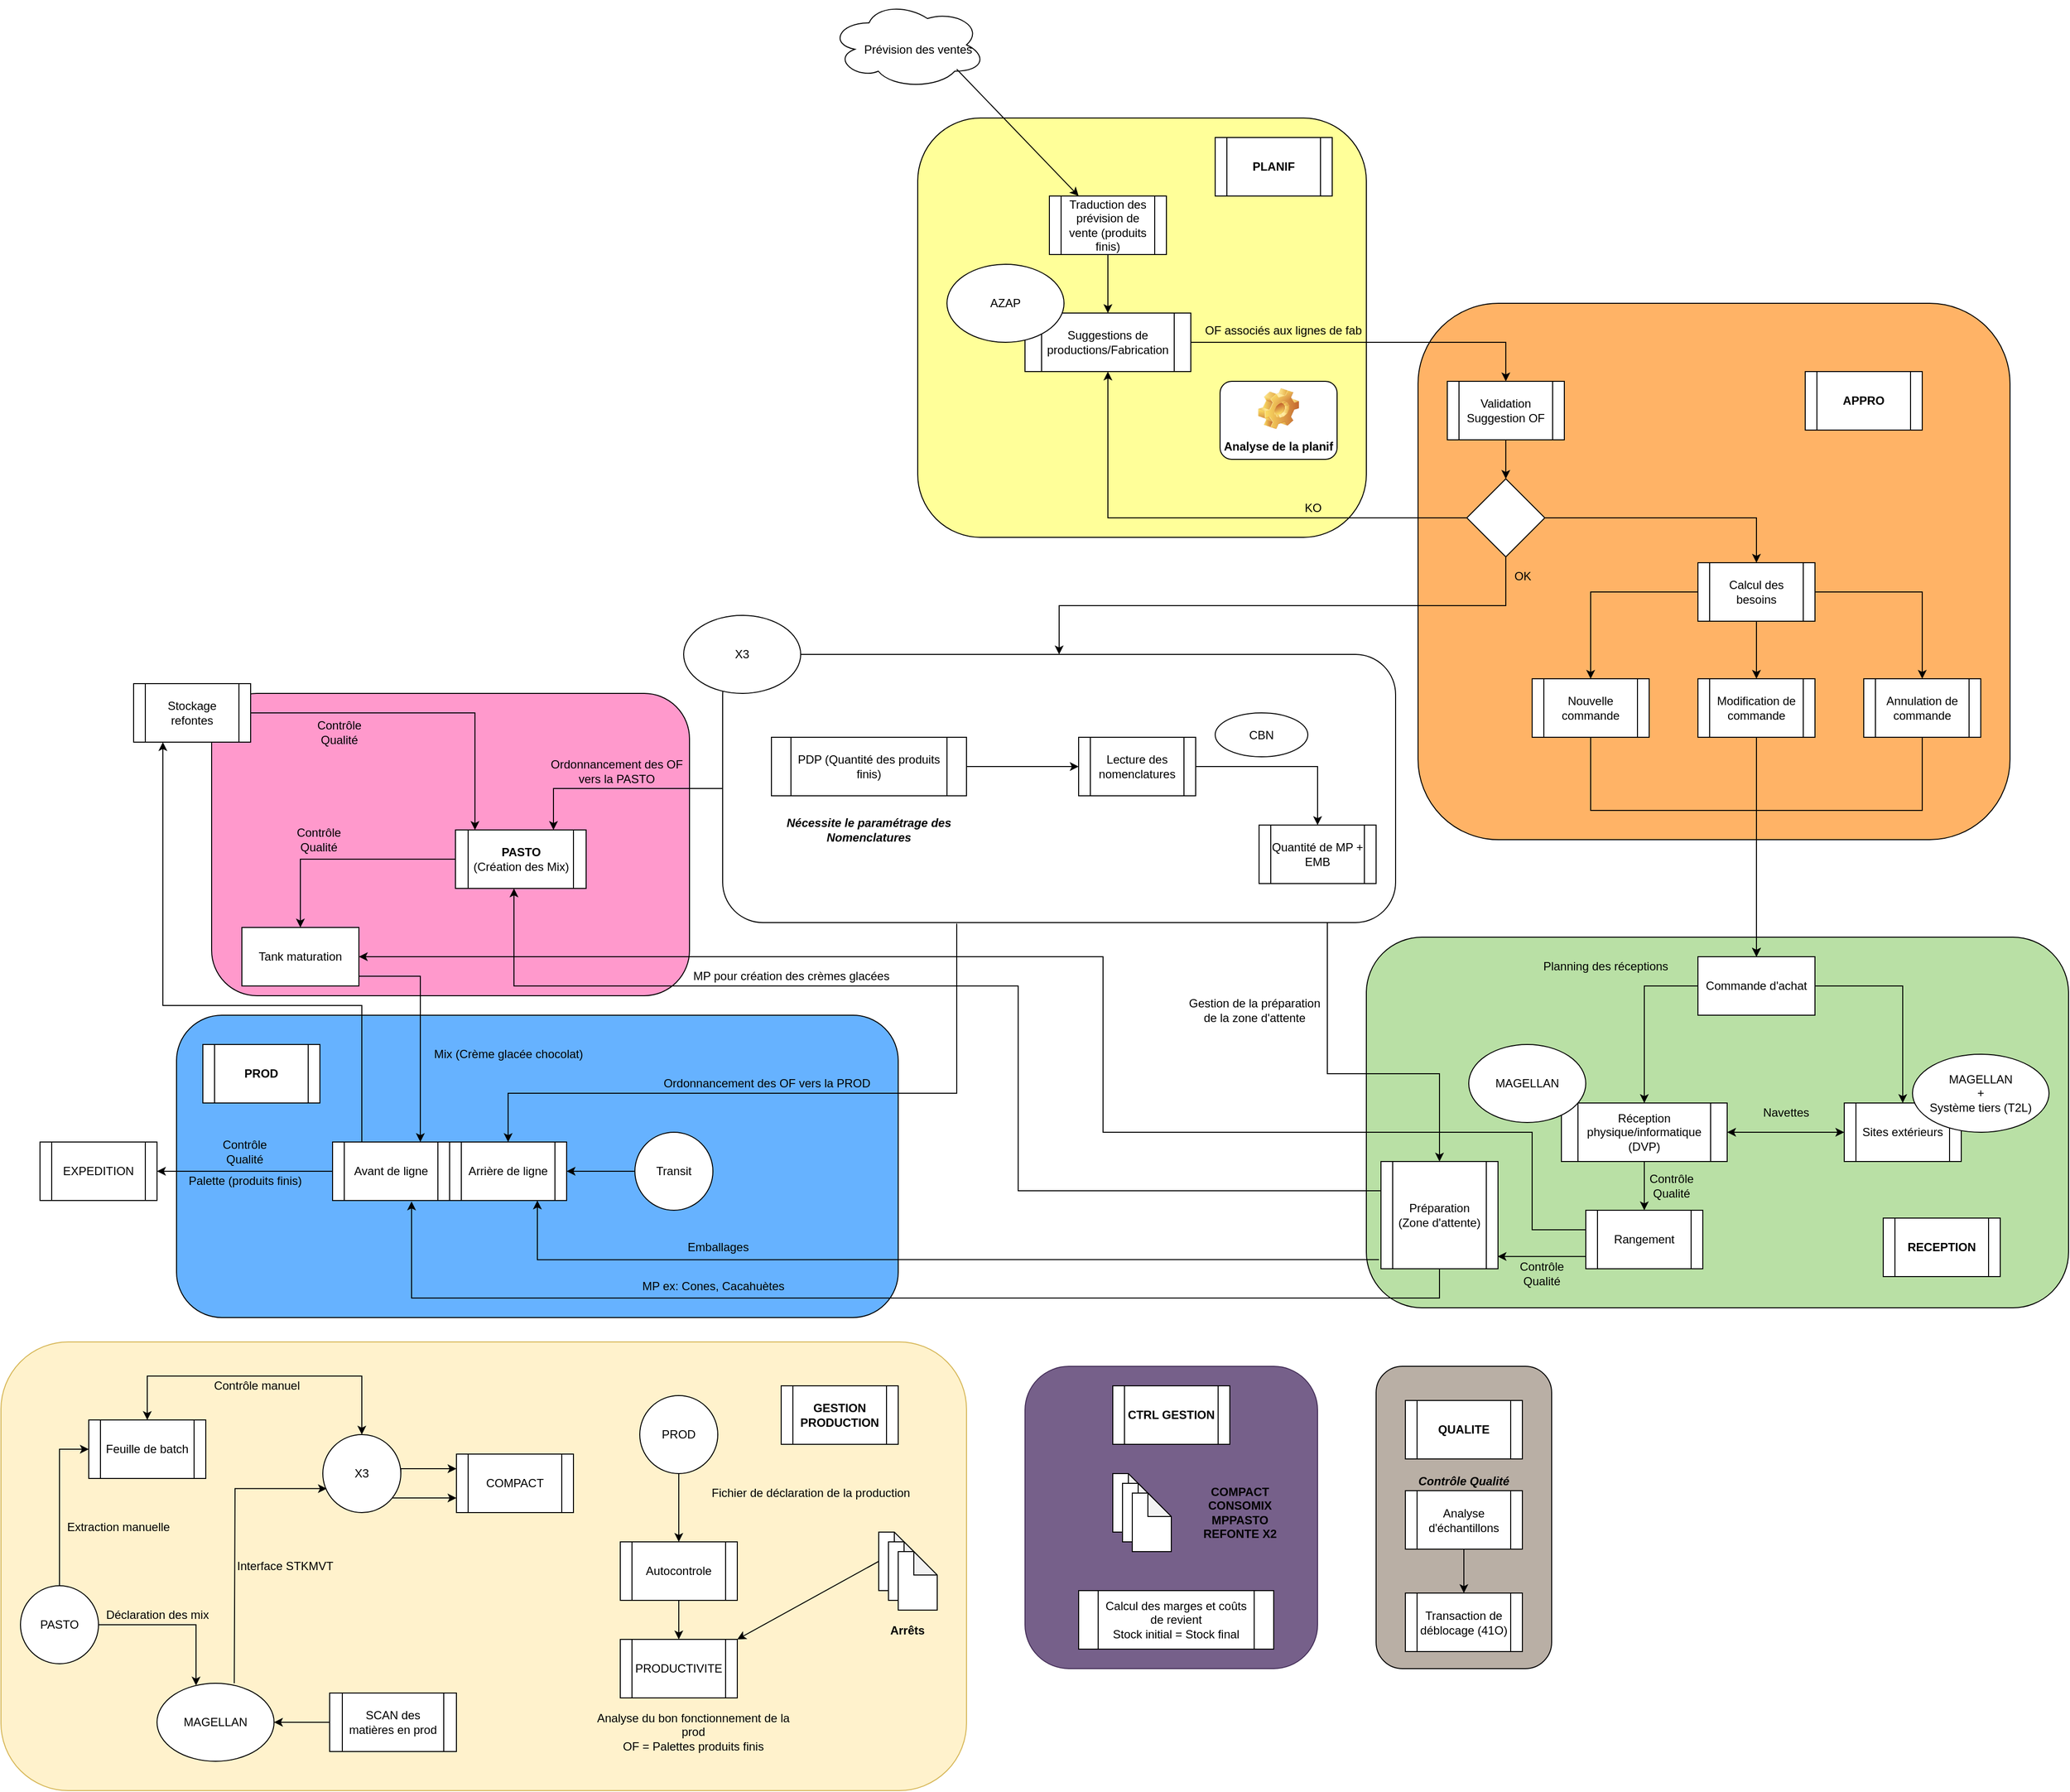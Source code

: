 <mxfile version="14.6.9" type="github" pages="2">
  <diagram id="O6vMDhjwUfEgqYU45r9u" name="Page-1">
    <mxGraphModel dx="2218" dy="2031" grid="1" gridSize="10" guides="1" tooltips="1" connect="1" arrows="1" fold="1" page="1" pageScale="1" pageWidth="827" pageHeight="1169" math="0" shadow="0">
      <root>
        <mxCell id="0" />
        <mxCell id="1" parent="0" />
        <mxCell id="VTwx-t2vPlXbv8BFAl15-5" value="" style="rounded=1;whiteSpace=wrap;html=1;fillColor=#76608a;strokeColor=#432D57;fontColor=#ffffff;" vertex="1" parent="1">
          <mxGeometry x="420" y="740" width="300" height="310" as="geometry" />
        </mxCell>
        <mxCell id="0gZr8LwHz6kF_PgUSsYP-43" value="" style="rounded=1;whiteSpace=wrap;html=1;fillColor=#fff2cc;strokeColor=#d6b656;" parent="1" vertex="1">
          <mxGeometry x="-630" y="715" width="990" height="460" as="geometry" />
        </mxCell>
        <mxCell id="0gZr8LwHz6kF_PgUSsYP-20" value="" style="rounded=1;whiteSpace=wrap;html=1;" parent="1" vertex="1">
          <mxGeometry x="110" y="10" width="690" height="275" as="geometry" />
        </mxCell>
        <mxCell id="0gZr8LwHz6kF_PgUSsYP-4" value="" style="rounded=1;whiteSpace=wrap;html=1;fillColor=#B9AFA5;" parent="1" vertex="1">
          <mxGeometry x="780" y="740" width="180" height="310" as="geometry" />
        </mxCell>
        <mxCell id="oYeyKkTTprPO0pwxHMos-5" value="" style="rounded=1;whiteSpace=wrap;html=1;fillColor=#FF99CC;" parent="1" vertex="1">
          <mxGeometry x="-414" y="50" width="490" height="310" as="geometry" />
        </mxCell>
        <mxCell id="oYeyKkTTprPO0pwxHMos-4" value="" style="rounded=1;whiteSpace=wrap;html=1;fillColor=#66B2FF;" parent="1" vertex="1">
          <mxGeometry x="-450" y="380" width="740" height="310" as="geometry" />
        </mxCell>
        <mxCell id="oYeyKkTTprPO0pwxHMos-3" value="" style="rounded=1;whiteSpace=wrap;html=1;fillColor=#B9E0A5;" parent="1" vertex="1">
          <mxGeometry x="770" y="300" width="720" height="380" as="geometry" />
        </mxCell>
        <mxCell id="oYeyKkTTprPO0pwxHMos-2" value="" style="rounded=1;whiteSpace=wrap;html=1;fillColor=#FFB366;" parent="1" vertex="1">
          <mxGeometry x="823" y="-350" width="607" height="550" as="geometry" />
        </mxCell>
        <mxCell id="oYeyKkTTprPO0pwxHMos-1" value="" style="rounded=1;whiteSpace=wrap;html=1;fillColor=#FFFF99;" parent="1" vertex="1">
          <mxGeometry x="310" y="-540" width="460" height="430" as="geometry" />
        </mxCell>
        <mxCell id="li9ldGSQjym8fthIgQEz-92" value="" style="ellipse;shape=cloud;whiteSpace=wrap;html=1;" parent="1" vertex="1">
          <mxGeometry x="220" y="-660" width="160" height="90" as="geometry" />
        </mxCell>
        <mxCell id="li9ldGSQjym8fthIgQEz-2" value="" style="edgeStyle=orthogonalEdgeStyle;rounded=0;orthogonalLoop=1;jettySize=auto;html=1;" parent="1" source="lZQFlN8KfpUWZrCgefKN-1" target="li9ldGSQjym8fthIgQEz-1" edge="1">
          <mxGeometry relative="1" as="geometry" />
        </mxCell>
        <mxCell id="li9ldGSQjym8fthIgQEz-4" value="" style="edgeStyle=orthogonalEdgeStyle;rounded=0;orthogonalLoop=1;jettySize=auto;html=1;" parent="1" source="lZQFlN8KfpUWZrCgefKN-1" target="li9ldGSQjym8fthIgQEz-3" edge="1">
          <mxGeometry relative="1" as="geometry" />
        </mxCell>
        <mxCell id="li9ldGSQjym8fthIgQEz-6" value="" style="edgeStyle=orthogonalEdgeStyle;rounded=0;orthogonalLoop=1;jettySize=auto;html=1;" parent="1" source="lZQFlN8KfpUWZrCgefKN-1" target="li9ldGSQjym8fthIgQEz-5" edge="1">
          <mxGeometry relative="1" as="geometry" />
        </mxCell>
        <mxCell id="lZQFlN8KfpUWZrCgefKN-1" value="&lt;div&gt;Calcul des besoins&lt;/div&gt;" style="shape=process;whiteSpace=wrap;html=1;backgroundOutline=1;" parent="1" vertex="1">
          <mxGeometry x="1110" y="-84" width="120" height="60" as="geometry" />
        </mxCell>
        <mxCell id="li9ldGSQjym8fthIgQEz-42" style="edgeStyle=orthogonalEdgeStyle;rounded=0;orthogonalLoop=1;jettySize=auto;html=1;entryX=0.5;entryY=0;entryDx=0;entryDy=0;" parent="1" source="li9ldGSQjym8fthIgQEz-1" edge="1" target="li9ldGSQjym8fthIgQEz-37">
          <mxGeometry relative="1" as="geometry">
            <mxPoint x="860" y="310" as="targetPoint" />
            <Array as="points">
              <mxPoint x="1000" y="170" />
              <mxPoint x="1170" y="170" />
            </Array>
          </mxGeometry>
        </mxCell>
        <mxCell id="li9ldGSQjym8fthIgQEz-1" value="Nouvelle commande" style="shape=process;whiteSpace=wrap;html=1;backgroundOutline=1;" parent="1" vertex="1">
          <mxGeometry x="940" y="35" width="120" height="60" as="geometry" />
        </mxCell>
        <mxCell id="li9ldGSQjym8fthIgQEz-43" style="edgeStyle=orthogonalEdgeStyle;rounded=0;orthogonalLoop=1;jettySize=auto;html=1;exitX=0.5;exitY=1;exitDx=0;exitDy=0;entryX=0.5;entryY=0;entryDx=0;entryDy=0;" parent="1" source="li9ldGSQjym8fthIgQEz-3" edge="1" target="li9ldGSQjym8fthIgQEz-37">
          <mxGeometry relative="1" as="geometry">
            <mxPoint x="860" y="310" as="targetPoint" />
            <Array as="points">
              <mxPoint x="1170" y="130" />
              <mxPoint x="1170" y="130" />
            </Array>
          </mxGeometry>
        </mxCell>
        <mxCell id="li9ldGSQjym8fthIgQEz-3" value="&lt;div&gt;Modification de commande&lt;br&gt;&lt;/div&gt;" style="shape=process;whiteSpace=wrap;html=1;backgroundOutline=1;" parent="1" vertex="1">
          <mxGeometry x="1110" y="35" width="120" height="60" as="geometry" />
        </mxCell>
        <mxCell id="li9ldGSQjym8fthIgQEz-44" style="edgeStyle=orthogonalEdgeStyle;rounded=0;orthogonalLoop=1;jettySize=auto;html=1;entryX=0.5;entryY=0;entryDx=0;entryDy=0;" parent="1" source="li9ldGSQjym8fthIgQEz-5" edge="1" target="li9ldGSQjym8fthIgQEz-37">
          <mxGeometry relative="1" as="geometry">
            <mxPoint x="860" y="310" as="targetPoint" />
            <Array as="points">
              <mxPoint x="1340" y="170" />
              <mxPoint x="1170" y="170" />
            </Array>
          </mxGeometry>
        </mxCell>
        <mxCell id="li9ldGSQjym8fthIgQEz-5" value="&lt;div&gt;Annulation de commande&lt;/div&gt;" style="shape=process;whiteSpace=wrap;html=1;backgroundOutline=1;" parent="1" vertex="1">
          <mxGeometry x="1280" y="35" width="120" height="60" as="geometry" />
        </mxCell>
        <mxCell id="li9ldGSQjym8fthIgQEz-11" value="" style="edgeStyle=orthogonalEdgeStyle;rounded=0;orthogonalLoop=1;jettySize=auto;html=1;" parent="1" source="li9ldGSQjym8fthIgQEz-9" target="li9ldGSQjym8fthIgQEz-10" edge="1">
          <mxGeometry relative="1" as="geometry" />
        </mxCell>
        <mxCell id="li9ldGSQjym8fthIgQEz-9" value="Traduction des prévision de vente (produits finis)" style="shape=process;whiteSpace=wrap;html=1;backgroundOutline=1;" parent="1" vertex="1">
          <mxGeometry x="445" y="-460" width="120" height="60" as="geometry" />
        </mxCell>
        <mxCell id="li9ldGSQjym8fthIgQEz-18" style="edgeStyle=orthogonalEdgeStyle;rounded=0;orthogonalLoop=1;jettySize=auto;html=1;exitX=1;exitY=0.5;exitDx=0;exitDy=0;entryX=0.5;entryY=0;entryDx=0;entryDy=0;" parent="1" source="li9ldGSQjym8fthIgQEz-10" target="li9ldGSQjym8fthIgQEz-14" edge="1">
          <mxGeometry relative="1" as="geometry" />
        </mxCell>
        <mxCell id="li9ldGSQjym8fthIgQEz-10" value="&lt;div&gt;Suggestions de productions/Fabrication&lt;br&gt;&lt;/div&gt;" style="shape=process;whiteSpace=wrap;html=1;backgroundOutline=1;" parent="1" vertex="1">
          <mxGeometry x="420" y="-340" width="170" height="60" as="geometry" />
        </mxCell>
        <mxCell id="li9ldGSQjym8fthIgQEz-64" style="edgeStyle=orthogonalEdgeStyle;rounded=0;orthogonalLoop=1;jettySize=auto;html=1;entryX=0.5;entryY=0;entryDx=0;entryDy=0;" parent="1" target="li9ldGSQjym8fthIgQEz-76" edge="1">
          <mxGeometry relative="1" as="geometry">
            <mxPoint x="-90" y="490" as="targetPoint" />
            <Array as="points">
              <mxPoint x="350" y="460" />
              <mxPoint x="-110" y="460" />
            </Array>
            <mxPoint x="350" y="286" as="sourcePoint" />
          </mxGeometry>
        </mxCell>
        <mxCell id="li9ldGSQjym8fthIgQEz-21" style="edgeStyle=orthogonalEdgeStyle;rounded=0;orthogonalLoop=1;jettySize=auto;html=1;entryX=0.5;entryY=0;entryDx=0;entryDy=0;" parent="1" source="li9ldGSQjym8fthIgQEz-14" target="li9ldGSQjym8fthIgQEz-20" edge="1">
          <mxGeometry relative="1" as="geometry" />
        </mxCell>
        <mxCell id="li9ldGSQjym8fthIgQEz-14" value="Validation Suggestion OF" style="shape=process;whiteSpace=wrap;html=1;backgroundOutline=1;" parent="1" vertex="1">
          <mxGeometry x="853" y="-270" width="120" height="60" as="geometry" />
        </mxCell>
        <mxCell id="li9ldGSQjym8fthIgQEz-17" value="Analyse de la planif" style="label;whiteSpace=wrap;html=1;align=center;verticalAlign=bottom;spacingLeft=0;spacingBottom=4;imageAlign=center;imageVerticalAlign=top;image=img/clipart/Gear_128x128.png" parent="1" vertex="1">
          <mxGeometry x="620" y="-270" width="120" height="80" as="geometry" />
        </mxCell>
        <mxCell id="li9ldGSQjym8fthIgQEz-24" style="edgeStyle=orthogonalEdgeStyle;rounded=0;orthogonalLoop=1;jettySize=auto;html=1;" parent="1" source="li9ldGSQjym8fthIgQEz-20" edge="1">
          <mxGeometry relative="1" as="geometry">
            <mxPoint x="505" y="-280" as="targetPoint" />
            <Array as="points">
              <mxPoint x="505" y="-130" />
              <mxPoint x="505" y="-280" />
            </Array>
          </mxGeometry>
        </mxCell>
        <mxCell id="li9ldGSQjym8fthIgQEz-29" style="edgeStyle=orthogonalEdgeStyle;rounded=0;orthogonalLoop=1;jettySize=auto;html=1;entryX=0.5;entryY=0;entryDx=0;entryDy=0;" parent="1" source="li9ldGSQjym8fthIgQEz-20" target="lZQFlN8KfpUWZrCgefKN-1" edge="1">
          <mxGeometry relative="1" as="geometry">
            <Array as="points">
              <mxPoint x="1170" y="-130" />
            </Array>
          </mxGeometry>
        </mxCell>
        <mxCell id="VTwx-t2vPlXbv8BFAl15-1" style="edgeStyle=orthogonalEdgeStyle;rounded=0;orthogonalLoop=1;jettySize=auto;html=1;exitX=0.5;exitY=1;exitDx=0;exitDy=0;entryX=0.5;entryY=0;entryDx=0;entryDy=0;" edge="1" parent="1" source="li9ldGSQjym8fthIgQEz-20" target="0gZr8LwHz6kF_PgUSsYP-20">
          <mxGeometry relative="1" as="geometry" />
        </mxCell>
        <mxCell id="li9ldGSQjym8fthIgQEz-20" value="" style="rhombus;whiteSpace=wrap;html=1;" parent="1" vertex="1">
          <mxGeometry x="873" y="-170" width="80" height="80" as="geometry" />
        </mxCell>
        <mxCell id="li9ldGSQjym8fthIgQEz-23" value="OK" style="text;html=1;align=center;verticalAlign=middle;resizable=0;points=[];autosize=1;" parent="1" vertex="1">
          <mxGeometry x="915" y="-80" width="30" height="20" as="geometry" />
        </mxCell>
        <mxCell id="li9ldGSQjym8fthIgQEz-25" value="KO" style="text;html=1;align=center;verticalAlign=middle;resizable=0;points=[];autosize=1;" parent="1" vertex="1">
          <mxGeometry x="700" y="-150" width="30" height="20" as="geometry" />
        </mxCell>
        <mxCell id="li9ldGSQjym8fthIgQEz-26" value="&lt;div&gt;OF associés aux lignes de fab&lt;/div&gt;&lt;div&gt;&lt;br&gt;&lt;/div&gt;" style="text;html=1;strokeColor=none;fillColor=none;align=center;verticalAlign=middle;whiteSpace=wrap;rounded=0;" parent="1" vertex="1">
          <mxGeometry x="590" y="-350" width="190" height="70" as="geometry" />
        </mxCell>
        <mxCell id="li9ldGSQjym8fthIgQEz-74" style="edgeStyle=orthogonalEdgeStyle;rounded=0;orthogonalLoop=1;jettySize=auto;html=1;entryX=0.5;entryY=0;entryDx=0;entryDy=0;" parent="1" source="li9ldGSQjym8fthIgQEz-31" target="li9ldGSQjym8fthIgQEz-71" edge="1">
          <mxGeometry relative="1" as="geometry" />
        </mxCell>
        <mxCell id="li9ldGSQjym8fthIgQEz-31" value="&lt;div&gt;&lt;b&gt;PASTO&lt;/b&gt;&lt;/div&gt;&lt;div&gt;(Création des Mix)&lt;br&gt;&lt;/div&gt;" style="shape=process;whiteSpace=wrap;html=1;backgroundOutline=1;" parent="1" vertex="1">
          <mxGeometry x="-164" y="190" width="134" height="60" as="geometry" />
        </mxCell>
        <mxCell id="li9ldGSQjym8fthIgQEz-33" value="PROD" style="shape=process;whiteSpace=wrap;html=1;backgroundOutline=1;fontStyle=1" parent="1" vertex="1">
          <mxGeometry x="-423" y="410" width="120" height="60" as="geometry" />
        </mxCell>
        <mxCell id="li9ldGSQjym8fthIgQEz-35" value="RECEPTION" style="shape=process;whiteSpace=wrap;html=1;backgroundOutline=1;fontStyle=1" parent="1" vertex="1">
          <mxGeometry x="1300" y="588" width="120" height="60" as="geometry" />
        </mxCell>
        <mxCell id="li9ldGSQjym8fthIgQEz-47" style="edgeStyle=orthogonalEdgeStyle;rounded=0;orthogonalLoop=1;jettySize=auto;html=1;entryX=0.5;entryY=0;entryDx=0;entryDy=0;" parent="1" source="li9ldGSQjym8fthIgQEz-37" edge="1" target="li9ldGSQjym8fthIgQEz-48">
          <mxGeometry relative="1" as="geometry">
            <mxPoint x="1020" y="470" as="targetPoint" />
            <Array as="points">
              <mxPoint x="1055" y="350" />
            </Array>
          </mxGeometry>
        </mxCell>
        <mxCell id="li9ldGSQjym8fthIgQEz-54" style="edgeStyle=orthogonalEdgeStyle;rounded=0;orthogonalLoop=1;jettySize=auto;html=1;" parent="1" source="li9ldGSQjym8fthIgQEz-37" target="li9ldGSQjym8fthIgQEz-53" edge="1">
          <mxGeometry relative="1" as="geometry" />
        </mxCell>
        <mxCell id="li9ldGSQjym8fthIgQEz-37" value="Commande d&#39;achat" style="whiteSpace=wrap;html=1;" parent="1" vertex="1">
          <mxGeometry x="1110" y="320" width="120" height="60" as="geometry" />
        </mxCell>
        <mxCell id="li9ldGSQjym8fthIgQEz-45" value="APPRO" style="shape=process;whiteSpace=wrap;html=1;backgroundOutline=1;fontStyle=1" parent="1" vertex="1">
          <mxGeometry x="1220" y="-280" width="120" height="60" as="geometry" />
        </mxCell>
        <mxCell id="li9ldGSQjym8fthIgQEz-50" style="edgeStyle=orthogonalEdgeStyle;rounded=0;orthogonalLoop=1;jettySize=auto;html=1;entryX=0.5;entryY=0;entryDx=0;entryDy=0;" parent="1" source="li9ldGSQjym8fthIgQEz-48" target="li9ldGSQjym8fthIgQEz-49" edge="1">
          <mxGeometry relative="1" as="geometry" />
        </mxCell>
        <mxCell id="li9ldGSQjym8fthIgQEz-48" value="Réception physique/informatique (DVP)" style="shape=process;whiteSpace=wrap;html=1;backgroundOutline=1;" parent="1" vertex="1">
          <mxGeometry x="970" y="470" width="170" height="60" as="geometry" />
        </mxCell>
        <mxCell id="li9ldGSQjym8fthIgQEz-60" style="edgeStyle=orthogonalEdgeStyle;rounded=0;orthogonalLoop=1;jettySize=auto;html=1;exitX=0;exitY=0.25;exitDx=0;exitDy=0;" parent="1" source="li9ldGSQjym8fthIgQEz-78" edge="1">
          <mxGeometry relative="1" as="geometry">
            <Array as="points">
              <mxPoint x="786" y="560" />
              <mxPoint x="413" y="560" />
              <mxPoint x="413" y="350" />
              <mxPoint x="-104" y="350" />
            </Array>
            <mxPoint x="-104" y="250" as="targetPoint" />
          </mxGeometry>
        </mxCell>
        <mxCell id="li9ldGSQjym8fthIgQEz-73" style="edgeStyle=orthogonalEdgeStyle;rounded=0;orthogonalLoop=1;jettySize=auto;html=1;exitX=0;exitY=0;exitDx=0;exitDy=0;entryX=1;entryY=0.5;entryDx=0;entryDy=0;" parent="1" source="li9ldGSQjym8fthIgQEz-49" target="li9ldGSQjym8fthIgQEz-71" edge="1">
          <mxGeometry relative="1" as="geometry">
            <Array as="points">
              <mxPoint x="995" y="600" />
              <mxPoint x="940" y="600" />
              <mxPoint x="940" y="500" />
              <mxPoint x="500" y="500" />
              <mxPoint x="500" y="320" />
            </Array>
          </mxGeometry>
        </mxCell>
        <mxCell id="li9ldGSQjym8fthIgQEz-79" style="edgeStyle=orthogonalEdgeStyle;rounded=0;orthogonalLoop=1;jettySize=auto;html=1;exitX=0;exitY=0.75;exitDx=0;exitDy=0;entryX=0.997;entryY=0.885;entryDx=0;entryDy=0;entryPerimeter=0;" parent="1" source="li9ldGSQjym8fthIgQEz-49" target="li9ldGSQjym8fthIgQEz-78" edge="1">
          <mxGeometry relative="1" as="geometry">
            <Array as="points">
              <mxPoint x="995" y="627" />
            </Array>
          </mxGeometry>
        </mxCell>
        <mxCell id="li9ldGSQjym8fthIgQEz-49" value="Rangement" style="shape=process;whiteSpace=wrap;html=1;backgroundOutline=1;" parent="1" vertex="1">
          <mxGeometry x="995" y="580" width="120" height="60" as="geometry" />
        </mxCell>
        <mxCell id="li9ldGSQjym8fthIgQEz-51" value="Planning des réceptions" style="text;html=1;align=center;verticalAlign=middle;resizable=0;points=[];autosize=1;" parent="1" vertex="1">
          <mxGeometry x="940" y="320" width="150" height="20" as="geometry" />
        </mxCell>
        <mxCell id="li9ldGSQjym8fthIgQEz-52" value="&lt;div&gt;MAGELLAN&lt;/div&gt;" style="ellipse;whiteSpace=wrap;html=1;" parent="1" vertex="1">
          <mxGeometry x="875" y="410" width="120" height="80" as="geometry" />
        </mxCell>
        <mxCell id="li9ldGSQjym8fthIgQEz-53" value="Sites extérieurs" style="shape=process;whiteSpace=wrap;html=1;backgroundOutline=1;" parent="1" vertex="1">
          <mxGeometry x="1260" y="470" width="120" height="60" as="geometry" />
        </mxCell>
        <mxCell id="li9ldGSQjym8fthIgQEz-57" value="" style="endArrow=classic;startArrow=classic;html=1;entryX=0;entryY=0.5;entryDx=0;entryDy=0;exitX=1;exitY=0.5;exitDx=0;exitDy=0;" parent="1" source="li9ldGSQjym8fthIgQEz-48" target="li9ldGSQjym8fthIgQEz-53" edge="1">
          <mxGeometry width="50" height="50" relative="1" as="geometry">
            <mxPoint x="930" y="420" as="sourcePoint" />
            <mxPoint x="980" y="370" as="targetPoint" />
          </mxGeometry>
        </mxCell>
        <mxCell id="li9ldGSQjym8fthIgQEz-58" value="Navettes" style="text;html=1;align=center;verticalAlign=middle;resizable=0;points=[];autosize=1;" parent="1" vertex="1">
          <mxGeometry x="1170" y="470" width="60" height="20" as="geometry" />
        </mxCell>
        <mxCell id="li9ldGSQjym8fthIgQEz-59" value="&lt;div&gt;MAGELLAN&lt;/div&gt;&lt;div&gt;+&lt;/div&gt;&lt;div&gt;Système tiers (T2L)&lt;br&gt;&lt;/div&gt;" style="ellipse;whiteSpace=wrap;html=1;" parent="1" vertex="1">
          <mxGeometry x="1330" y="420" width="140" height="80" as="geometry" />
        </mxCell>
        <mxCell id="li9ldGSQjym8fthIgQEz-63" value="&lt;div&gt;Ordonnancement des OF&lt;/div&gt;&lt;div&gt; vers la PASTO&lt;/div&gt;" style="text;html=1;align=center;verticalAlign=middle;resizable=0;points=[];autosize=1;" parent="1" vertex="1">
          <mxGeometry x="-74" y="115" width="150" height="30" as="geometry" />
        </mxCell>
        <mxCell id="li9ldGSQjym8fthIgQEz-65" value="Ordonnancement des OF vers la PROD" style="text;html=1;align=center;verticalAlign=middle;resizable=0;points=[];autosize=1;" parent="1" vertex="1">
          <mxGeometry x="40" y="440" width="230" height="20" as="geometry" />
        </mxCell>
        <mxCell id="li9ldGSQjym8fthIgQEz-67" value="MP ex: Cones, Cacahuètes" style="text;html=1;align=center;verticalAlign=middle;resizable=0;points=[];autosize=1;" parent="1" vertex="1">
          <mxGeometry x="20" y="648" width="160" height="20" as="geometry" />
        </mxCell>
        <mxCell id="li9ldGSQjym8fthIgQEz-69" value="Mix (Crème glacée chocolat)" style="text;html=1;align=center;verticalAlign=middle;resizable=0;points=[];autosize=1;" parent="1" vertex="1">
          <mxGeometry x="-195" y="410" width="170" height="20" as="geometry" />
        </mxCell>
        <mxCell id="li9ldGSQjym8fthIgQEz-70" value="MP pour création des crèmes glacées" style="text;html=1;align=center;verticalAlign=middle;resizable=0;points=[];autosize=1;" parent="1" vertex="1">
          <mxGeometry x="70" y="330" width="220" height="20" as="geometry" />
        </mxCell>
        <mxCell id="li9ldGSQjym8fthIgQEz-75" style="edgeStyle=orthogonalEdgeStyle;rounded=0;orthogonalLoop=1;jettySize=auto;html=1;entryX=0.75;entryY=0;entryDx=0;entryDy=0;" parent="1" source="li9ldGSQjym8fthIgQEz-71" target="li9ldGSQjym8fthIgQEz-77" edge="1">
          <mxGeometry relative="1" as="geometry">
            <mxPoint x="-152" y="480" as="targetPoint" />
            <Array as="points">
              <mxPoint x="-200" y="340" />
            </Array>
          </mxGeometry>
        </mxCell>
        <mxCell id="li9ldGSQjym8fthIgQEz-71" value="Tank maturation" style="rounded=0;whiteSpace=wrap;html=1;" parent="1" vertex="1">
          <mxGeometry x="-383" y="290" width="120" height="60" as="geometry" />
        </mxCell>
        <mxCell id="li9ldGSQjym8fthIgQEz-76" value="Arrière de ligne" style="shape=process;whiteSpace=wrap;html=1;backgroundOutline=1;" parent="1" vertex="1">
          <mxGeometry x="-170" y="510" width="120" height="60" as="geometry" />
        </mxCell>
        <mxCell id="li9ldGSQjym8fthIgQEz-83" style="edgeStyle=orthogonalEdgeStyle;rounded=0;orthogonalLoop=1;jettySize=auto;html=1;exitX=0;exitY=0.5;exitDx=0;exitDy=0;" parent="1" source="li9ldGSQjym8fthIgQEz-77" edge="1">
          <mxGeometry relative="1" as="geometry">
            <mxPoint x="-470" y="540" as="targetPoint" />
          </mxGeometry>
        </mxCell>
        <mxCell id="0gZr8LwHz6kF_PgUSsYP-39" style="edgeStyle=orthogonalEdgeStyle;rounded=0;orthogonalLoop=1;jettySize=auto;html=1;exitX=0.25;exitY=0;exitDx=0;exitDy=0;entryX=0.25;entryY=1;entryDx=0;entryDy=0;" parent="1" source="li9ldGSQjym8fthIgQEz-77" edge="1" target="0gZr8LwHz6kF_PgUSsYP-40">
          <mxGeometry relative="1" as="geometry">
            <mxPoint x="-260" y="120" as="targetPoint" />
            <Array as="points">
              <mxPoint x="-260" y="370" />
              <mxPoint x="-464" y="370" />
            </Array>
          </mxGeometry>
        </mxCell>
        <mxCell id="li9ldGSQjym8fthIgQEz-77" value="Avant de ligne" style="shape=process;whiteSpace=wrap;html=1;backgroundOutline=1;" parent="1" vertex="1">
          <mxGeometry x="-290" y="510" width="120" height="60" as="geometry" />
        </mxCell>
        <mxCell id="li9ldGSQjym8fthIgQEz-80" style="edgeStyle=orthogonalEdgeStyle;rounded=0;orthogonalLoop=1;jettySize=auto;html=1;exitX=-0.017;exitY=0.915;exitDx=0;exitDy=0;entryX=0.75;entryY=1;entryDx=0;entryDy=0;exitPerimeter=0;" parent="1" source="li9ldGSQjym8fthIgQEz-78" target="li9ldGSQjym8fthIgQEz-76" edge="1">
          <mxGeometry relative="1" as="geometry">
            <Array as="points">
              <mxPoint x="-80" y="630" />
            </Array>
          </mxGeometry>
        </mxCell>
        <mxCell id="li9ldGSQjym8fthIgQEz-81" style="edgeStyle=orthogonalEdgeStyle;rounded=0;orthogonalLoop=1;jettySize=auto;html=1;exitX=0.5;exitY=1;exitDx=0;exitDy=0;entryX=0.675;entryY=1.017;entryDx=0;entryDy=0;entryPerimeter=0;" parent="1" source="li9ldGSQjym8fthIgQEz-78" target="li9ldGSQjym8fthIgQEz-77" edge="1">
          <mxGeometry relative="1" as="geometry">
            <Array as="points">
              <mxPoint x="845" y="670" />
              <mxPoint x="-209" y="670" />
            </Array>
          </mxGeometry>
        </mxCell>
        <mxCell id="li9ldGSQjym8fthIgQEz-78" value="&lt;div&gt;Préparation&lt;/div&gt;&lt;div&gt;(Zone d&#39;attente)&lt;br&gt;&lt;/div&gt;" style="shape=process;whiteSpace=wrap;html=1;backgroundOutline=1;" parent="1" vertex="1">
          <mxGeometry x="785" y="530" width="120" height="110" as="geometry" />
        </mxCell>
        <mxCell id="li9ldGSQjym8fthIgQEz-82" value="Emballages" style="text;html=1;align=center;verticalAlign=middle;resizable=0;points=[];autosize=1;" parent="1" vertex="1">
          <mxGeometry x="65" y="608" width="80" height="20" as="geometry" />
        </mxCell>
        <mxCell id="li9ldGSQjym8fthIgQEz-85" value="Palette (produits finis)" style="text;html=1;align=center;verticalAlign=middle;resizable=0;points=[];autosize=1;" parent="1" vertex="1">
          <mxGeometry x="-450" y="540" width="140" height="20" as="geometry" />
        </mxCell>
        <mxCell id="li9ldGSQjym8fthIgQEz-87" style="edgeStyle=orthogonalEdgeStyle;rounded=0;orthogonalLoop=1;jettySize=auto;html=1;" parent="1" source="li9ldGSQjym8fthIgQEz-86" target="li9ldGSQjym8fthIgQEz-76" edge="1">
          <mxGeometry relative="1" as="geometry" />
        </mxCell>
        <mxCell id="li9ldGSQjym8fthIgQEz-86" value="&lt;div&gt;Transit&lt;/div&gt;" style="ellipse;whiteSpace=wrap;html=1;aspect=fixed;" parent="1" vertex="1">
          <mxGeometry x="20" y="500" width="80" height="80" as="geometry" />
        </mxCell>
        <mxCell id="li9ldGSQjym8fthIgQEz-88" value="EXPEDITION" style="shape=process;whiteSpace=wrap;html=1;backgroundOutline=1;" parent="1" vertex="1">
          <mxGeometry x="-590" y="510" width="120" height="60" as="geometry" />
        </mxCell>
        <mxCell id="li9ldGSQjym8fthIgQEz-89" value="PLANIF" style="shape=process;whiteSpace=wrap;html=1;backgroundOutline=1;fontStyle=1" parent="1" vertex="1">
          <mxGeometry x="615" y="-520" width="120" height="60" as="geometry" />
        </mxCell>
        <mxCell id="li9ldGSQjym8fthIgQEz-90" value="" style="endArrow=classic;html=1;entryX=0.25;entryY=0;entryDx=0;entryDy=0;" parent="1" target="li9ldGSQjym8fthIgQEz-9" edge="1">
          <mxGeometry width="50" height="50" relative="1" as="geometry">
            <mxPoint x="350" y="-590" as="sourcePoint" />
            <mxPoint x="610" y="-160" as="targetPoint" />
          </mxGeometry>
        </mxCell>
        <mxCell id="li9ldGSQjym8fthIgQEz-91" value="Prévision des ventes" style="text;html=1;align=center;verticalAlign=middle;resizable=0;points=[];autosize=1;" parent="1" vertex="1">
          <mxGeometry x="245" y="-620" width="130" height="20" as="geometry" />
        </mxCell>
        <mxCell id="li9ldGSQjym8fthIgQEz-94" value="CTRL GESTION" style="shape=process;whiteSpace=wrap;html=1;backgroundOutline=1;fontStyle=1" parent="1" vertex="1">
          <mxGeometry x="510" y="760" width="120" height="60" as="geometry" />
        </mxCell>
        <mxCell id="li9ldGSQjym8fthIgQEz-95" value="GESTION PRODUCTION" style="shape=process;whiteSpace=wrap;html=1;backgroundOutline=1;fontStyle=1" parent="1" vertex="1">
          <mxGeometry x="170" y="760" width="120" height="60" as="geometry" />
        </mxCell>
        <mxCell id="oYeyKkTTprPO0pwxHMos-7" style="edgeStyle=orthogonalEdgeStyle;rounded=0;orthogonalLoop=1;jettySize=auto;html=1;exitX=0.5;exitY=1;exitDx=0;exitDy=0;" parent="1" source="li9ldGSQjym8fthIgQEz-96" target="li9ldGSQjym8fthIgQEz-101" edge="1">
          <mxGeometry relative="1" as="geometry" />
        </mxCell>
        <mxCell id="li9ldGSQjym8fthIgQEz-96" value="PROD" style="ellipse;whiteSpace=wrap;html=1;aspect=fixed;" parent="1" vertex="1">
          <mxGeometry x="25" y="770" width="80" height="80" as="geometry" />
        </mxCell>
        <mxCell id="0gZr8LwHz6kF_PgUSsYP-35" style="edgeStyle=orthogonalEdgeStyle;rounded=0;orthogonalLoop=1;jettySize=auto;html=1;exitX=0.5;exitY=0;exitDx=0;exitDy=0;entryX=0.5;entryY=0;entryDx=0;entryDy=0;startArrow=classic;startFill=1;" parent="1" source="li9ldGSQjym8fthIgQEz-99" target="0gZr8LwHz6kF_PgUSsYP-25" edge="1">
          <mxGeometry relative="1" as="geometry">
            <Array as="points">
              <mxPoint x="-480" y="750" />
              <mxPoint x="-260" y="750" />
            </Array>
          </mxGeometry>
        </mxCell>
        <mxCell id="li9ldGSQjym8fthIgQEz-99" value="Feuille de batch" style="shape=process;whiteSpace=wrap;html=1;backgroundOutline=1;" parent="1" vertex="1">
          <mxGeometry x="-540" y="795" width="120" height="60" as="geometry" />
        </mxCell>
        <mxCell id="VTwx-t2vPlXbv8BFAl15-3" style="edgeStyle=orthogonalEdgeStyle;rounded=0;orthogonalLoop=1;jettySize=auto;html=1;exitX=0.5;exitY=1;exitDx=0;exitDy=0;" edge="1" parent="1" source="li9ldGSQjym8fthIgQEz-101" target="li9ldGSQjym8fthIgQEz-106">
          <mxGeometry relative="1" as="geometry" />
        </mxCell>
        <mxCell id="li9ldGSQjym8fthIgQEz-101" value="Autocontrole" style="shape=process;whiteSpace=wrap;html=1;backgroundOutline=1;" parent="1" vertex="1">
          <mxGeometry x="5" y="920" width="120" height="60" as="geometry" />
        </mxCell>
        <mxCell id="li9ldGSQjym8fthIgQEz-102" value="Fichier de déclaration de la production" style="text;html=1;align=center;verticalAlign=middle;resizable=0;points=[];autosize=1;" parent="1" vertex="1">
          <mxGeometry x="90" y="860" width="220" height="20" as="geometry" />
        </mxCell>
        <mxCell id="li9ldGSQjym8fthIgQEz-104" style="edgeStyle=orthogonalEdgeStyle;rounded=0;orthogonalLoop=1;jettySize=auto;html=1;" parent="1" source="li9ldGSQjym8fthIgQEz-103" target="0gZr8LwHz6kF_PgUSsYP-32" edge="1">
          <mxGeometry relative="1" as="geometry">
            <Array as="points">
              <mxPoint x="-430" y="1005" />
            </Array>
          </mxGeometry>
        </mxCell>
        <mxCell id="0gZr8LwHz6kF_PgUSsYP-34" style="edgeStyle=orthogonalEdgeStyle;rounded=0;orthogonalLoop=1;jettySize=auto;html=1;exitX=0.5;exitY=0;exitDx=0;exitDy=0;entryX=0;entryY=0.5;entryDx=0;entryDy=0;" parent="1" source="li9ldGSQjym8fthIgQEz-103" target="li9ldGSQjym8fthIgQEz-99" edge="1">
          <mxGeometry relative="1" as="geometry" />
        </mxCell>
        <mxCell id="li9ldGSQjym8fthIgQEz-103" value="PASTO" style="ellipse;whiteSpace=wrap;html=1;aspect=fixed;" parent="1" vertex="1">
          <mxGeometry x="-610" y="965" width="80" height="80" as="geometry" />
        </mxCell>
        <mxCell id="li9ldGSQjym8fthIgQEz-105" value="Déclaration des mix" style="text;html=1;align=center;verticalAlign=middle;resizable=0;points=[];autosize=1;" parent="1" vertex="1">
          <mxGeometry x="-530" y="985" width="120" height="20" as="geometry" />
        </mxCell>
        <mxCell id="li9ldGSQjym8fthIgQEz-106" value="PRODUCTIVITE" style="shape=process;whiteSpace=wrap;html=1;backgroundOutline=1;" parent="1" vertex="1">
          <mxGeometry x="5" y="1020" width="120" height="60" as="geometry" />
        </mxCell>
        <mxCell id="li9ldGSQjym8fthIgQEz-109" value="&lt;div&gt;Analyse du bon fonctionnement de la prod&lt;/div&gt;&lt;div&gt;OF = Palettes produits finis&lt;br&gt;&lt;/div&gt;" style="text;html=1;strokeColor=none;fillColor=none;align=center;verticalAlign=middle;whiteSpace=wrap;rounded=0;" parent="1" vertex="1">
          <mxGeometry x="-20" y="1090" width="200" height="50" as="geometry" />
        </mxCell>
        <mxCell id="li9ldGSQjym8fthIgQEz-111" value="" style="shape=note;whiteSpace=wrap;html=1;backgroundOutline=1;darkOpacity=0.05;size=24;" parent="1" vertex="1">
          <mxGeometry x="270" y="910" width="40" height="60" as="geometry" />
        </mxCell>
        <mxCell id="li9ldGSQjym8fthIgQEz-112" value="" style="shape=note;whiteSpace=wrap;html=1;backgroundOutline=1;darkOpacity=0.05;size=24;" parent="1" vertex="1">
          <mxGeometry x="280" y="920" width="40" height="60" as="geometry" />
        </mxCell>
        <mxCell id="li9ldGSQjym8fthIgQEz-113" value="" style="shape=note;whiteSpace=wrap;html=1;backgroundOutline=1;darkOpacity=0.05;size=24;" parent="1" vertex="1">
          <mxGeometry x="290" y="930" width="40" height="60" as="geometry" />
        </mxCell>
        <mxCell id="li9ldGSQjym8fthIgQEz-114" value="" style="endArrow=classic;html=1;exitX=0;exitY=0.5;exitDx=0;exitDy=0;exitPerimeter=0;entryX=1;entryY=0;entryDx=0;entryDy=0;" parent="1" source="li9ldGSQjym8fthIgQEz-111" target="li9ldGSQjym8fthIgQEz-106" edge="1">
          <mxGeometry width="50" height="50" relative="1" as="geometry">
            <mxPoint x="200" y="900" as="sourcePoint" />
            <mxPoint x="250" y="850" as="targetPoint" />
          </mxGeometry>
        </mxCell>
        <mxCell id="li9ldGSQjym8fthIgQEz-115" value="&lt;div&gt;Calcul des marges et coûts de revient&lt;/div&gt;&lt;div&gt;Stock initial = Stock final&lt;br&gt;&lt;/div&gt;" style="shape=process;whiteSpace=wrap;html=1;backgroundOutline=1;" parent="1" vertex="1">
          <mxGeometry x="475" y="970" width="200" height="60" as="geometry" />
        </mxCell>
        <mxCell id="0gZr8LwHz6kF_PgUSsYP-1" value="Contrôle Qualité" style="text;html=1;strokeColor=none;fillColor=none;align=center;verticalAlign=middle;whiteSpace=wrap;rounded=0;" parent="1" vertex="1">
          <mxGeometry x="1063" y="545" width="40" height="20" as="geometry" />
        </mxCell>
        <mxCell id="0gZr8LwHz6kF_PgUSsYP-6" value="" style="edgeStyle=orthogonalEdgeStyle;rounded=0;orthogonalLoop=1;jettySize=auto;html=1;" parent="1" source="0gZr8LwHz6kF_PgUSsYP-2" target="0gZr8LwHz6kF_PgUSsYP-5" edge="1">
          <mxGeometry relative="1" as="geometry" />
        </mxCell>
        <mxCell id="0gZr8LwHz6kF_PgUSsYP-2" value="&lt;div&gt;Analyse d&#39;échantillons&lt;/div&gt;" style="shape=process;whiteSpace=wrap;html=1;backgroundOutline=1;" parent="1" vertex="1">
          <mxGeometry x="810" y="867.5" width="120" height="60" as="geometry" />
        </mxCell>
        <mxCell id="0gZr8LwHz6kF_PgUSsYP-3" value="QUALITE" style="shape=process;whiteSpace=wrap;html=1;backgroundOutline=1;fontStyle=1" parent="1" vertex="1">
          <mxGeometry x="810" y="775" width="120" height="60" as="geometry" />
        </mxCell>
        <mxCell id="0gZr8LwHz6kF_PgUSsYP-5" value="Transaction de déblocage (41O)" style="shape=process;whiteSpace=wrap;html=1;backgroundOutline=1;" parent="1" vertex="1">
          <mxGeometry x="810" y="972.5" width="120" height="60" as="geometry" />
        </mxCell>
        <mxCell id="0gZr8LwHz6kF_PgUSsYP-7" value="Contrôle Qualité" style="text;html=1;strokeColor=none;fillColor=none;align=center;verticalAlign=middle;whiteSpace=wrap;rounded=0;container=0;fontStyle=3" parent="1" vertex="1" collapsed="1">
          <mxGeometry x="810" y="847.5" width="120" height="20" as="geometry">
            <mxRectangle x="820" y="700" width="220" height="20" as="alternateBounds" />
          </mxGeometry>
        </mxCell>
        <mxCell id="0gZr8LwHz6kF_PgUSsYP-8" value="Contrôle Qualité" style="text;html=1;strokeColor=none;fillColor=none;align=center;verticalAlign=middle;whiteSpace=wrap;rounded=0;" parent="1" vertex="1">
          <mxGeometry x="930" y="635" width="40" height="20" as="geometry" />
        </mxCell>
        <mxCell id="0gZr8LwHz6kF_PgUSsYP-9" value="Contrôle Qualité" style="text;html=1;strokeColor=none;fillColor=none;align=center;verticalAlign=middle;whiteSpace=wrap;rounded=0;" parent="1" vertex="1">
          <mxGeometry x="-400" y="510" width="40" height="20" as="geometry" />
        </mxCell>
        <mxCell id="0gZr8LwHz6kF_PgUSsYP-11" value="Contrôle Qualité" style="text;html=1;strokeColor=none;fillColor=none;align=center;verticalAlign=middle;whiteSpace=wrap;rounded=0;" parent="1" vertex="1">
          <mxGeometry x="-324" y="190" width="40" height="20" as="geometry" />
        </mxCell>
        <mxCell id="0gZr8LwHz6kF_PgUSsYP-18" style="edgeStyle=orthogonalEdgeStyle;rounded=0;orthogonalLoop=1;jettySize=auto;html=1;entryX=0;entryY=0.5;entryDx=0;entryDy=0;" parent="1" source="0gZr8LwHz6kF_PgUSsYP-12" target="0gZr8LwHz6kF_PgUSsYP-17" edge="1">
          <mxGeometry relative="1" as="geometry" />
        </mxCell>
        <mxCell id="0gZr8LwHz6kF_PgUSsYP-12" value="PDP (Quantité des produits finis)" style="shape=process;whiteSpace=wrap;html=1;backgroundOutline=1;" parent="1" vertex="1">
          <mxGeometry x="160" y="95" width="200" height="60" as="geometry" />
        </mxCell>
        <mxCell id="0gZr8LwHz6kF_PgUSsYP-14" value="Quantité de MP + EMB" style="shape=process;whiteSpace=wrap;html=1;backgroundOutline=1;" parent="1" vertex="1">
          <mxGeometry x="660" y="185" width="120" height="60" as="geometry" />
        </mxCell>
        <mxCell id="0gZr8LwHz6kF_PgUSsYP-19" style="edgeStyle=orthogonalEdgeStyle;rounded=0;orthogonalLoop=1;jettySize=auto;html=1;" parent="1" source="0gZr8LwHz6kF_PgUSsYP-17" target="0gZr8LwHz6kF_PgUSsYP-14" edge="1">
          <mxGeometry relative="1" as="geometry" />
        </mxCell>
        <mxCell id="0gZr8LwHz6kF_PgUSsYP-17" value="Lecture des nomenclatures" style="shape=process;whiteSpace=wrap;html=1;backgroundOutline=1;" parent="1" vertex="1">
          <mxGeometry x="475" y="95" width="120" height="60" as="geometry" />
        </mxCell>
        <mxCell id="0gZr8LwHz6kF_PgUSsYP-23" value="Nécessite le paramétrage des Nomenclatures" style="text;html=1;strokeColor=none;fillColor=none;align=center;verticalAlign=middle;whiteSpace=wrap;rounded=0;fontStyle=3" parent="1" vertex="1">
          <mxGeometry x="145" y="165" width="230" height="50" as="geometry" />
        </mxCell>
        <mxCell id="0gZr8LwHz6kF_PgUSsYP-24" value="CBN" style="ellipse;whiteSpace=wrap;html=1;" parent="1" vertex="1">
          <mxGeometry x="615" y="70" width="95" height="45" as="geometry" />
        </mxCell>
        <mxCell id="0gZr8LwHz6kF_PgUSsYP-37" style="edgeStyle=orthogonalEdgeStyle;rounded=0;orthogonalLoop=1;jettySize=auto;html=1;exitX=1;exitY=0.5;exitDx=0;exitDy=0;entryX=0;entryY=0.25;entryDx=0;entryDy=0;" parent="1" source="0gZr8LwHz6kF_PgUSsYP-25" target="0gZr8LwHz6kF_PgUSsYP-30" edge="1">
          <mxGeometry relative="1" as="geometry">
            <Array as="points">
              <mxPoint x="-220" y="845" />
            </Array>
          </mxGeometry>
        </mxCell>
        <mxCell id="VTwx-t2vPlXbv8BFAl15-4" style="edgeStyle=orthogonalEdgeStyle;rounded=0;orthogonalLoop=1;jettySize=auto;html=1;exitX=1;exitY=1;exitDx=0;exitDy=0;entryX=0;entryY=0.75;entryDx=0;entryDy=0;" edge="1" parent="1" source="0gZr8LwHz6kF_PgUSsYP-25" target="0gZr8LwHz6kF_PgUSsYP-30">
          <mxGeometry relative="1" as="geometry">
            <Array as="points">
              <mxPoint x="-232" y="875" />
            </Array>
          </mxGeometry>
        </mxCell>
        <mxCell id="0gZr8LwHz6kF_PgUSsYP-25" value="X3" style="ellipse;whiteSpace=wrap;html=1;aspect=fixed;" parent="1" vertex="1">
          <mxGeometry x="-300" y="810" width="80" height="80" as="geometry" />
        </mxCell>
        <mxCell id="0gZr8LwHz6kF_PgUSsYP-38" style="edgeStyle=orthogonalEdgeStyle;rounded=0;orthogonalLoop=1;jettySize=auto;html=1;exitX=0;exitY=0.5;exitDx=0;exitDy=0;" parent="1" source="0gZr8LwHz6kF_PgUSsYP-26" target="0gZr8LwHz6kF_PgUSsYP-32" edge="1">
          <mxGeometry relative="1" as="geometry" />
        </mxCell>
        <mxCell id="0gZr8LwHz6kF_PgUSsYP-26" value="SCAN des matières en prod" style="shape=process;whiteSpace=wrap;html=1;backgroundOutline=1;" parent="1" vertex="1">
          <mxGeometry x="-293" y="1075" width="130" height="60" as="geometry" />
        </mxCell>
        <mxCell id="0gZr8LwHz6kF_PgUSsYP-29" value="Interface STKMVT" style="text;html=1;align=center;verticalAlign=middle;resizable=0;points=[];autosize=1;strokeColor=none;" parent="1" vertex="1">
          <mxGeometry x="-394" y="935" width="110" height="20" as="geometry" />
        </mxCell>
        <mxCell id="0gZr8LwHz6kF_PgUSsYP-30" value="COMPACT" style="shape=process;whiteSpace=wrap;html=1;backgroundOutline=1;" parent="1" vertex="1">
          <mxGeometry x="-163" y="830" width="120" height="60" as="geometry" />
        </mxCell>
        <mxCell id="0gZr8LwHz6kF_PgUSsYP-33" style="edgeStyle=orthogonalEdgeStyle;rounded=0;orthogonalLoop=1;jettySize=auto;html=1;exitX=0.66;exitY=-0.021;exitDx=0;exitDy=0;entryX=0.051;entryY=0.693;entryDx=0;entryDy=0;entryPerimeter=0;exitPerimeter=0;" parent="1" source="0gZr8LwHz6kF_PgUSsYP-32" target="0gZr8LwHz6kF_PgUSsYP-25" edge="1">
          <mxGeometry relative="1" as="geometry">
            <Array as="points">
              <mxPoint x="-391" y="1065" />
              <mxPoint x="-390" y="860" />
            </Array>
          </mxGeometry>
        </mxCell>
        <mxCell id="0gZr8LwHz6kF_PgUSsYP-32" value="MAGELLAN" style="ellipse;whiteSpace=wrap;html=1;" parent="1" vertex="1">
          <mxGeometry x="-470" y="1065" width="120" height="80" as="geometry" />
        </mxCell>
        <mxCell id="0gZr8LwHz6kF_PgUSsYP-36" value="Contrôle manuel" style="text;html=1;align=center;verticalAlign=middle;resizable=0;points=[];autosize=1;strokeColor=none;" parent="1" vertex="1">
          <mxGeometry x="-423" y="750" width="110" height="20" as="geometry" />
        </mxCell>
        <mxCell id="0gZr8LwHz6kF_PgUSsYP-41" style="edgeStyle=orthogonalEdgeStyle;rounded=0;orthogonalLoop=1;jettySize=auto;html=1;exitX=1;exitY=0.5;exitDx=0;exitDy=0;" parent="1" source="0gZr8LwHz6kF_PgUSsYP-40" edge="1">
          <mxGeometry relative="1" as="geometry">
            <mxPoint x="-144" y="190" as="targetPoint" />
            <Array as="points">
              <mxPoint x="-144" y="70" />
            </Array>
          </mxGeometry>
        </mxCell>
        <mxCell id="0gZr8LwHz6kF_PgUSsYP-40" value="Stockage refontes" style="shape=process;whiteSpace=wrap;html=1;backgroundOutline=1;" parent="1" vertex="1">
          <mxGeometry x="-494" y="40" width="120" height="60" as="geometry" />
        </mxCell>
        <mxCell id="0gZr8LwHz6kF_PgUSsYP-42" value="Contrôle Qualité" style="text;html=1;strokeColor=none;fillColor=none;align=center;verticalAlign=middle;whiteSpace=wrap;rounded=0;" parent="1" vertex="1">
          <mxGeometry x="-303" y="80" width="40" height="20" as="geometry" />
        </mxCell>
        <mxCell id="0gZr8LwHz6kF_PgUSsYP-44" value="AZAP" style="ellipse;whiteSpace=wrap;html=1;" parent="1" vertex="1">
          <mxGeometry x="340" y="-390" width="120" height="80" as="geometry" />
        </mxCell>
        <mxCell id="0gZr8LwHz6kF_PgUSsYP-46" value="&lt;div&gt;Extraction manuelle&lt;/div&gt;" style="text;html=1;align=center;verticalAlign=middle;resizable=0;points=[];autosize=1;strokeColor=none;" parent="1" vertex="1">
          <mxGeometry x="-570" y="895" width="120" height="20" as="geometry" />
        </mxCell>
        <mxCell id="0gZr8LwHz6kF_PgUSsYP-49" style="edgeStyle=orthogonalEdgeStyle;rounded=0;orthogonalLoop=1;jettySize=auto;html=1;entryX=0.5;entryY=0;entryDx=0;entryDy=0;" parent="1" source="0gZr8LwHz6kF_PgUSsYP-20" edge="1" target="li9ldGSQjym8fthIgQEz-78">
          <mxGeometry relative="1" as="geometry">
            <mxPoint x="530" y="570" as="targetPoint" />
            <Array as="points">
              <mxPoint x="730" y="440" />
              <mxPoint x="845" y="440" />
            </Array>
          </mxGeometry>
        </mxCell>
        <mxCell id="0gZr8LwHz6kF_PgUSsYP-48" value="X3" style="ellipse;whiteSpace=wrap;html=1;" parent="1" vertex="1">
          <mxGeometry x="70" y="-30" width="120" height="80" as="geometry" />
        </mxCell>
        <mxCell id="VTwx-t2vPlXbv8BFAl15-2" style="edgeStyle=orthogonalEdgeStyle;rounded=0;orthogonalLoop=1;jettySize=auto;html=1;exitX=0;exitY=0.5;exitDx=0;exitDy=0;entryX=0.75;entryY=0;entryDx=0;entryDy=0;" edge="1" parent="1" source="0gZr8LwHz6kF_PgUSsYP-20" target="li9ldGSQjym8fthIgQEz-31">
          <mxGeometry relative="1" as="geometry" />
        </mxCell>
        <mxCell id="VTwx-t2vPlXbv8BFAl15-6" value="" style="shape=note;whiteSpace=wrap;html=1;backgroundOutline=1;darkOpacity=0.05;size=24;" vertex="1" parent="1">
          <mxGeometry x="510" y="850" width="40" height="60" as="geometry" />
        </mxCell>
        <mxCell id="VTwx-t2vPlXbv8BFAl15-7" value="" style="shape=note;whiteSpace=wrap;html=1;backgroundOutline=1;darkOpacity=0.05;size=24;" vertex="1" parent="1">
          <mxGeometry x="520" y="860" width="40" height="60" as="geometry" />
        </mxCell>
        <mxCell id="VTwx-t2vPlXbv8BFAl15-8" value="" style="shape=note;whiteSpace=wrap;html=1;backgroundOutline=1;darkOpacity=0.05;size=24;" vertex="1" parent="1">
          <mxGeometry x="530" y="870" width="40" height="60" as="geometry" />
        </mxCell>
        <mxCell id="VTwx-t2vPlXbv8BFAl15-9" value="&lt;div&gt;COMPACT&lt;/div&gt;&lt;div&gt;CONSOMIX&lt;/div&gt;&lt;div&gt;MPPASTO&lt;/div&gt;&lt;div&gt;REFONTE X2&lt;/div&gt;" style="text;html=1;align=center;verticalAlign=middle;resizable=0;points=[];autosize=1;strokeColor=none;container=0;fontStyle=1" vertex="1" collapsed="1" parent="1">
          <mxGeometry x="590" y="860" width="100" height="60" as="geometry">
            <mxRectangle x="560" y="860" width="90" height="60" as="alternateBounds" />
          </mxGeometry>
        </mxCell>
        <mxCell id="VTwx-t2vPlXbv8BFAl15-11" value="&lt;div&gt;Arrêts&lt;/div&gt;" style="text;html=1;align=center;verticalAlign=middle;resizable=0;points=[];autosize=1;strokeColor=none;fontStyle=1" vertex="1" parent="1">
          <mxGeometry x="276" y="1002" width="46" height="18" as="geometry" />
        </mxCell>
        <mxCell id="VTwx-t2vPlXbv8BFAl15-12" value="&lt;div&gt;Gestion de la préparation&lt;/div&gt;&lt;div&gt;de la zone d&#39;attente&lt;/div&gt;" style="text;html=1;align=center;verticalAlign=middle;resizable=0;points=[];autosize=1;strokeColor=none;" vertex="1" parent="1">
          <mxGeometry x="580" y="360" width="150" height="30" as="geometry" />
        </mxCell>
      </root>
    </mxGraphModel>
  </diagram>
  <diagram id="H_8nJdOTdXc7lNmNHyvS" name="Page-2">
    <mxGraphModel dx="1422" dy="733" grid="1" gridSize="10" guides="1" tooltips="1" connect="1" arrows="1" fold="1" page="1" pageScale="1" pageWidth="827" pageHeight="1169" math="0" shadow="0">
      <root>
        <mxCell id="5CdEODHvm-kbiSeH5RzT-0" />
        <mxCell id="5CdEODHvm-kbiSeH5RzT-1" parent="5CdEODHvm-kbiSeH5RzT-0" />
        <mxCell id="h9TWuZ1HHDYkApgVh6XO-0" style="edgeStyle=orthogonalEdgeStyle;rounded=0;orthogonalLoop=1;jettySize=auto;html=1;" parent="5CdEODHvm-kbiSeH5RzT-1" source="K7Ln58GqggfBzTVGq7AC-0" edge="1">
          <mxGeometry relative="1" as="geometry">
            <mxPoint x="500" y="280" as="targetPoint" />
          </mxGeometry>
        </mxCell>
        <mxCell id="K7Ln58GqggfBzTVGq7AC-0" value="Office365" style="shape=process;whiteSpace=wrap;html=1;backgroundOutline=1;" parent="5CdEODHvm-kbiSeH5RzT-1" vertex="1">
          <mxGeometry x="330" y="250" width="120" height="60" as="geometry" />
        </mxCell>
        <mxCell id="K7Ln58GqggfBzTVGq7AC-1" style="edgeStyle=orthogonalEdgeStyle;rounded=0;orthogonalLoop=1;jettySize=auto;html=1;exitX=0.5;exitY=1;exitDx=0;exitDy=0;" parent="5CdEODHvm-kbiSeH5RzT-1" source="K7Ln58GqggfBzTVGq7AC-2" target="K7Ln58GqggfBzTVGq7AC-0" edge="1">
          <mxGeometry relative="1" as="geometry" />
        </mxCell>
        <mxCell id="h9TWuZ1HHDYkApgVh6XO-3" value="" style="edgeStyle=orthogonalEdgeStyle;rounded=0;orthogonalLoop=1;jettySize=auto;html=1;" parent="5CdEODHvm-kbiSeH5RzT-1" source="K7Ln58GqggfBzTVGq7AC-2" target="h9TWuZ1HHDYkApgVh6XO-2" edge="1">
          <mxGeometry relative="1" as="geometry" />
        </mxCell>
        <mxCell id="K7Ln58GqggfBzTVGq7AC-2" value="&lt;div&gt;SAP&lt;/div&gt;" style="ellipse;whiteSpace=wrap;html=1;aspect=fixed;" parent="5CdEODHvm-kbiSeH5RzT-1" vertex="1">
          <mxGeometry x="350" y="130" width="80" height="80" as="geometry" />
        </mxCell>
        <mxCell id="h9TWuZ1HHDYkApgVh6XO-1" value="" style="ellipse;shape=cloud;whiteSpace=wrap;html=1;" parent="5CdEODHvm-kbiSeH5RzT-1" vertex="1">
          <mxGeometry x="500" y="240" width="120" height="80" as="geometry" />
        </mxCell>
        <mxCell id="h9TWuZ1HHDYkApgVh6XO-2" value="NEW" style="shape=tape;whiteSpace=wrap;html=1;" parent="5CdEODHvm-kbiSeH5RzT-1" vertex="1">
          <mxGeometry x="170" y="120" width="120" height="100" as="geometry" />
        </mxCell>
      </root>
    </mxGraphModel>
  </diagram>
</mxfile>
